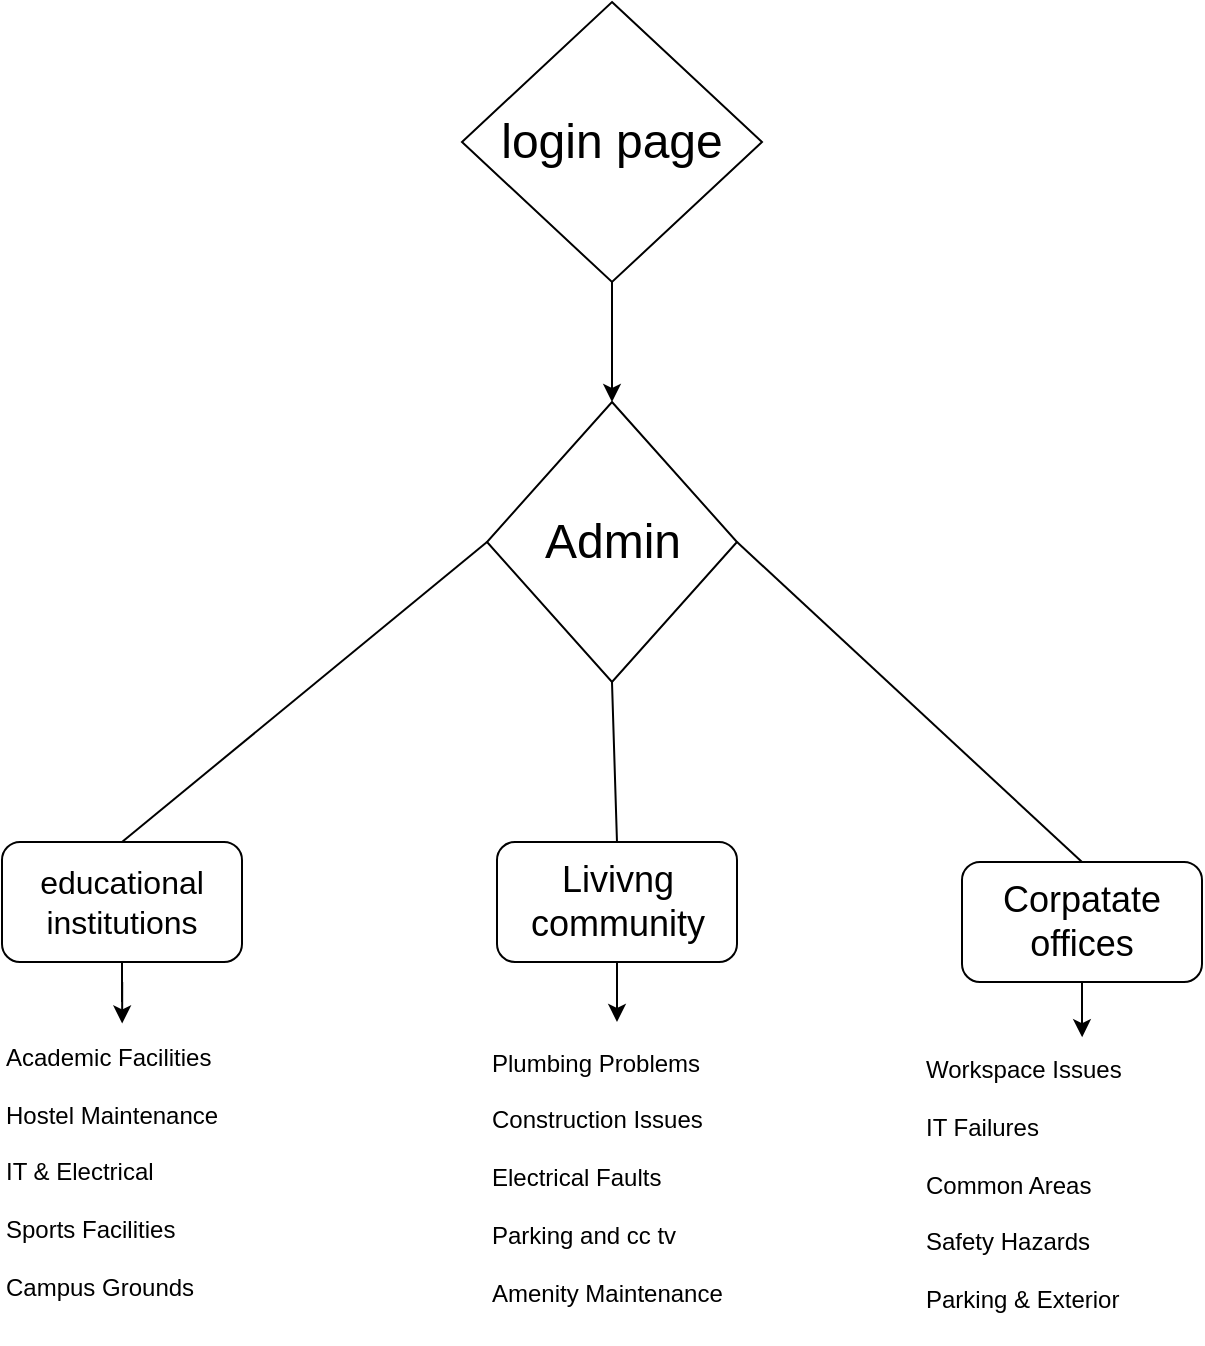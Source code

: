 <mxfile version="28.0.6">
  <diagram name="Page-1" id="IRXzcEY_jG9DguxEret9">
    <mxGraphModel dx="802" dy="518" grid="1" gridSize="10" guides="1" tooltips="1" connect="1" arrows="1" fold="1" page="1" pageScale="1" pageWidth="850" pageHeight="1100" math="0" shadow="0">
      <root>
        <mxCell id="0" />
        <mxCell id="1" parent="0" />
        <mxCell id="-jNKealCWnf6gRwAth50-6" value="" style="edgeStyle=orthogonalEdgeStyle;rounded=0;orthogonalLoop=1;jettySize=auto;html=1;" edge="1" parent="1" source="-jNKealCWnf6gRwAth50-4" target="-jNKealCWnf6gRwAth50-5">
          <mxGeometry relative="1" as="geometry" />
        </mxCell>
        <mxCell id="-jNKealCWnf6gRwAth50-4" value="&lt;font style=&quot;font-size: 24px;&quot;&gt;login page&lt;/font&gt;" style="rhombus;whiteSpace=wrap;html=1;" vertex="1" parent="1">
          <mxGeometry x="340" y="120" width="150" height="140" as="geometry" />
        </mxCell>
        <mxCell id="-jNKealCWnf6gRwAth50-5" value="&lt;font style=&quot;font-size: 24px;&quot;&gt;Admin&lt;/font&gt;" style="rhombus;whiteSpace=wrap;html=1;" vertex="1" parent="1">
          <mxGeometry x="352.5" y="320" width="125" height="140" as="geometry" />
        </mxCell>
        <mxCell id="-jNKealCWnf6gRwAth50-7" value="&lt;font size=&quot;3&quot;&gt;educational institutions&lt;/font&gt;" style="rounded=1;whiteSpace=wrap;html=1;" vertex="1" parent="1">
          <mxGeometry x="110" y="540" width="120" height="60" as="geometry" />
        </mxCell>
        <mxCell id="-jNKealCWnf6gRwAth50-25" style="edgeStyle=orthogonalEdgeStyle;rounded=0;orthogonalLoop=1;jettySize=auto;html=1;" edge="1" parent="1" source="-jNKealCWnf6gRwAth50-8">
          <mxGeometry relative="1" as="geometry">
            <mxPoint x="417.5" y="630" as="targetPoint" />
          </mxGeometry>
        </mxCell>
        <mxCell id="-jNKealCWnf6gRwAth50-8" value="&lt;font style=&quot;font-size: 18px;&quot;&gt;&lt;font style=&quot;&quot;&gt;L&lt;/font&gt;&lt;font style=&quot;&quot;&gt;ivivng community&lt;/font&gt;&lt;/font&gt;" style="rounded=1;whiteSpace=wrap;html=1;" vertex="1" parent="1">
          <mxGeometry x="357.5" y="540" width="120" height="60" as="geometry" />
        </mxCell>
        <mxCell id="-jNKealCWnf6gRwAth50-9" value="&lt;font style=&quot;font-size: 18px;&quot;&gt;Corpatate offices&lt;/font&gt;" style="rounded=1;whiteSpace=wrap;html=1;" vertex="1" parent="1">
          <mxGeometry x="590" y="550" width="120" height="60" as="geometry" />
        </mxCell>
        <mxCell id="-jNKealCWnf6gRwAth50-12" value="" style="endArrow=none;html=1;rounded=0;entryX=0;entryY=0.5;entryDx=0;entryDy=0;exitX=0.5;exitY=0;exitDx=0;exitDy=0;" edge="1" parent="1" source="-jNKealCWnf6gRwAth50-7" target="-jNKealCWnf6gRwAth50-5">
          <mxGeometry width="50" height="50" relative="1" as="geometry">
            <mxPoint x="510" y="550" as="sourcePoint" />
            <mxPoint x="560" y="500" as="targetPoint" />
          </mxGeometry>
        </mxCell>
        <mxCell id="-jNKealCWnf6gRwAth50-13" value="" style="endArrow=none;html=1;rounded=0;entryX=1;entryY=0.5;entryDx=0;entryDy=0;exitX=0.5;exitY=0;exitDx=0;exitDy=0;" edge="1" parent="1" source="-jNKealCWnf6gRwAth50-9" target="-jNKealCWnf6gRwAth50-5">
          <mxGeometry width="50" height="50" relative="1" as="geometry">
            <mxPoint x="510" y="550" as="sourcePoint" />
            <mxPoint x="560" y="500" as="targetPoint" />
          </mxGeometry>
        </mxCell>
        <mxCell id="-jNKealCWnf6gRwAth50-14" value="" style="endArrow=none;html=1;rounded=0;entryX=0.5;entryY=1;entryDx=0;entryDy=0;exitX=0.5;exitY=0;exitDx=0;exitDy=0;" edge="1" parent="1" source="-jNKealCWnf6gRwAth50-8" target="-jNKealCWnf6gRwAth50-5">
          <mxGeometry width="50" height="50" relative="1" as="geometry">
            <mxPoint x="510" y="550" as="sourcePoint" />
            <mxPoint x="560" y="500" as="targetPoint" />
          </mxGeometry>
        </mxCell>
        <mxCell id="-jNKealCWnf6gRwAth50-24" value="&lt;div&gt;Plumbing Problems&lt;/div&gt;&lt;div&gt;&lt;br&gt;&lt;/div&gt;&lt;div&gt;Construction Issues&lt;/div&gt;&lt;div&gt;&lt;br&gt;&lt;/div&gt;&lt;div&gt;Electrical Faults&lt;/div&gt;&lt;div&gt;&lt;br&gt;&lt;/div&gt;&lt;div&gt;Parking and cc tv&lt;/div&gt;&lt;div&gt;&lt;br&gt;&lt;/div&gt;&lt;div&gt;Amenity Maintenance&lt;/div&gt;&lt;div&gt;&lt;br&gt;&lt;/div&gt;" style="text;html=1;align=left;verticalAlign=middle;whiteSpace=wrap;rounded=0;" vertex="1" parent="1">
          <mxGeometry x="352.5" y="640" width="137.5" height="150" as="geometry" />
        </mxCell>
        <mxCell id="-jNKealCWnf6gRwAth50-27" value="&lt;div&gt;&lt;div&gt;Academic Facilities&lt;/div&gt;&lt;div&gt;&lt;br&gt;&lt;/div&gt;&lt;div&gt;Hostel Maintenance&lt;/div&gt;&lt;div&gt;&lt;br&gt;&lt;/div&gt;&lt;div&gt;IT &amp;amp; Electrical&lt;/div&gt;&lt;div&gt;&lt;br&gt;&lt;/div&gt;&lt;div&gt;Sports Facilities&lt;/div&gt;&lt;div&gt;&lt;br&gt;&lt;/div&gt;&lt;div&gt;Campus Grounds&lt;/div&gt;&lt;/div&gt;" style="text;html=1;align=left;verticalAlign=middle;whiteSpace=wrap;rounded=0;" vertex="1" parent="1">
          <mxGeometry x="110" y="630" width="137.5" height="150" as="geometry" />
        </mxCell>
        <mxCell id="-jNKealCWnf6gRwAth50-29" value="Workspace Issues&#xa;&#xa;IT Failures&#xa;&#xa;Common Areas&#xa;&#xa;Safety Hazards&#xa;&#xa;Parking &amp; Exterior&#xa;" style="text;whiteSpace=wrap;" vertex="1" parent="1">
          <mxGeometry x="570" y="640" width="130" height="140" as="geometry" />
        </mxCell>
        <mxCell id="-jNKealCWnf6gRwAth50-30" style="edgeStyle=orthogonalEdgeStyle;rounded=0;orthogonalLoop=1;jettySize=auto;html=1;exitX=0.5;exitY=1;exitDx=0;exitDy=0;" edge="1" parent="1" source="-jNKealCWnf6gRwAth50-29" target="-jNKealCWnf6gRwAth50-29">
          <mxGeometry relative="1" as="geometry" />
        </mxCell>
        <mxCell id="-jNKealCWnf6gRwAth50-31" style="edgeStyle=orthogonalEdgeStyle;rounded=0;orthogonalLoop=1;jettySize=auto;html=1;entryX=0.437;entryY=0.005;entryDx=0;entryDy=0;entryPerimeter=0;" edge="1" parent="1" source="-jNKealCWnf6gRwAth50-7" target="-jNKealCWnf6gRwAth50-27">
          <mxGeometry relative="1" as="geometry" />
        </mxCell>
        <mxCell id="-jNKealCWnf6gRwAth50-32" style="edgeStyle=orthogonalEdgeStyle;rounded=0;orthogonalLoop=1;jettySize=auto;html=1;entryX=0.616;entryY=-0.017;entryDx=0;entryDy=0;entryPerimeter=0;" edge="1" parent="1" source="-jNKealCWnf6gRwAth50-9" target="-jNKealCWnf6gRwAth50-29">
          <mxGeometry relative="1" as="geometry" />
        </mxCell>
      </root>
    </mxGraphModel>
  </diagram>
</mxfile>

